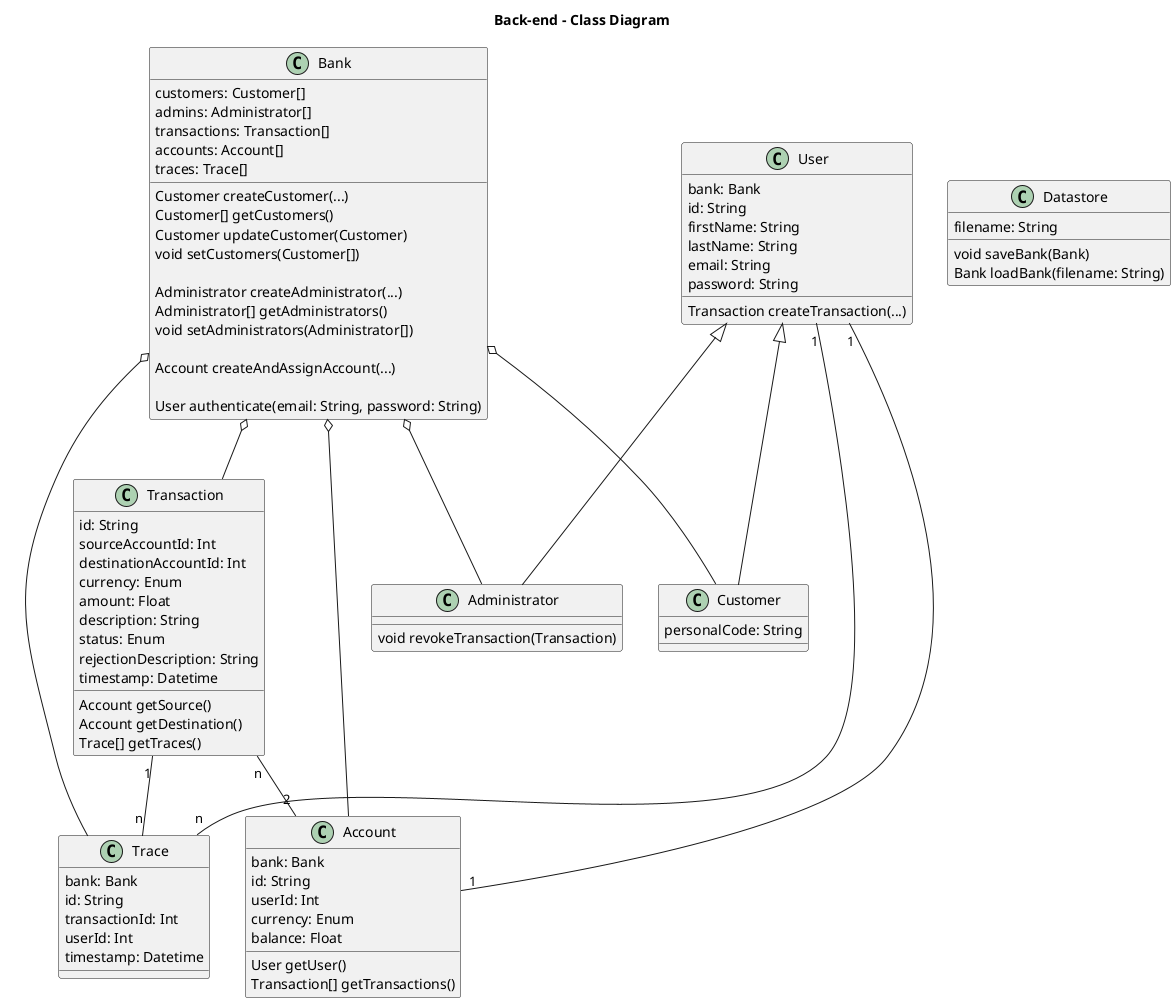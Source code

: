 @startuml

title Back-end - Class Diagram

class Bank {
    customers: Customer[]
    admins: Administrator[]
    transactions: Transaction[]
    accounts: Account[]
    traces: Trace[]
    
    Customer createCustomer(...)
    Customer[] getCustomers()
    Customer updateCustomer(Customer)
    void setCustomers(Customer[])
    
    Administrator createAdministrator(...)
    Administrator[] getAdministrators()
    void setAdministrators(Administrator[])
    
    Account createAndAssignAccount(...)
    
    User authenticate(email: String, password: String)
}

class User {
    bank: Bank
    id: String
    firstName: String
    lastName: String
    email: String
    password: String
    
    Transaction createTransaction(...)
}

class Customer {
    personalCode: String
}

class Administrator {
    void revokeTransaction(Transaction)
}

class Account {
    bank: Bank
    id: String
    userId: Int
    currency: Enum
    balance: Float

    User getUser()
    Transaction[] getTransactions()
}

class Transaction {
    id: String
    sourceAccountId: Int
    destinationAccountId: Int
    currency: Enum
    amount: Float
    description: String
    status: Enum
    rejectionDescription: String
    timestamp: Datetime

    Account getSource()
    Account getDestination()
    Trace[] getTraces()
}

class Trace {
    bank: Bank
    id: String
    transactionId: Int
    userId: Int
    timestamp: Datetime
}

class Datastore {
    filename: String

    void saveBank(Bank)
    Bank loadBank(filename: String)
}

Bank o-- Customer
Bank o-- Administrator
Bank o-- Transaction
Bank o-- Account
Bank o-- Trace
User <|-- Customer
User <|-- Administrator
User "1" -- "1" Account
Transaction "n" -- "2" Account
Transaction "1" -- "n" Trace
User "1" -- "n" Trace

@enduml